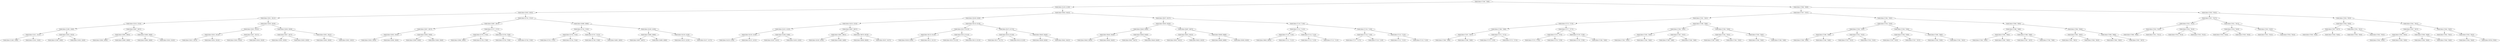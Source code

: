 digraph G{
1333600079 [label="Node{data=[7189, 7189]}"]
1333600079 -> 1561148719
1561148719 [label="Node{data=[4128, 4128]}"]
1561148719 -> 318567901
318567901 [label="Node{data=[2633, 2633]}"]
318567901 -> 1586393738
1586393738 [label="Node{data=[2611, 2611]}"]
1586393738 -> 2033097075
2033097075 [label="Node{data=[2524, 2524]}"]
2033097075 -> 1308505916
1308505916 [label="Node{data=[1560, 1560]}"]
1308505916 -> 953774403
953774403 [label="Node{data=[1421, 1421]}"]
953774403 -> 367939312
367939312 [label="Node{data=[1348, 1348]}"]
953774403 -> 403089471
403089471 [label="Node{data=[1543, 1543]}"]
1308505916 -> 620575700
620575700 [label="Node{data=[1623, 1623]}"]
620575700 -> 1465718113
1465718113 [label="Node{data=[1590, 1590]}"]
620575700 -> 816007348
816007348 [label="Node{data=[1629, 1629]}"]
2033097075 -> 499734991
499734991 [label="Node{data=[2607, 2607]}"]
499734991 -> 1353179705
1353179705 [label="Node{data=[2605, 2605]}"]
1353179705 -> 1877869393
1877869393 [label="Node{data=[2604, 2604]}"]
1353179705 -> 1159860464
1159860464 [label="Node{data=[2606, 2606]}"]
499734991 -> 309472954
309472954 [label="Node{data=[2609, 2609]}"]
309472954 -> 2108399847
2108399847 [label="Node{data=[2608, 2608]}"]
309472954 -> 1656799368
1656799368 [label="Node{data=[2610, 2610]}"]
1586393738 -> 934345136
934345136 [label="Node{data=[2619, 2619]}"]
934345136 -> 884217346
884217346 [label="Node{data=[2615, 2615]}"]
884217346 -> 347616491
347616491 [label="Node{data=[2613, 2613]}"]
347616491 -> 1880650356
1880650356 [label="Node{data=[2612, 2612]}"]
347616491 -> 1079343294
1079343294 [label="Node{data=[2614, 2614]}"]
884217346 -> 1413837488
1413837488 [label="Node{data=[2617, 2617]}"]
1413837488 -> 26151871
26151871 [label="Node{data=[2616, 2616]}"]
1413837488 -> 850870824
850870824 [label="Node{data=[2618, 2618]}"]
934345136 -> 1506565192
1506565192 [label="Node{data=[2629, 2629]}"]
1506565192 -> 644048179
644048179 [label="Node{data=[2627, 2627]}"]
644048179 -> 1598574771
1598574771 [label="Node{data=[2620, 2620]}"]
644048179 -> 1466367856
1466367856 [label="Node{data=[2628, 2628]}"]
1506565192 -> 1827919816
1827919816 [label="Node{data=[2631, 2631]}"]
1827919816 -> 1359244696
1359244696 [label="Node{data=[2630, 2630]}"]
1827919816 -> 1288991427
1288991427 [label="Node{data=[2632, 2632]}"]
318567901 -> 749308246
749308246 [label="Node{data=[2741, 2741]}"]
749308246 -> 1578522268
1578522268 [label="Node{data=[2687, 2687]}"]
1578522268 -> 747407467
747407467 [label="Node{data=[2637, 2637]}"]
747407467 -> 1134667091
1134667091 [label="Node{data=[2635, 2635]}"]
1134667091 -> 589461320
589461320 [label="Node{data=[2634, 2634]}"]
1134667091 -> 1340892934
1340892934 [label="Node{data=[2636, 2636]}"]
747407467 -> 124481856
124481856 [label="Node{data=[2639, 2639]}"]
124481856 -> 1236191171
1236191171 [label="Node{data=[2638, 2638]}"]
124481856 -> 2030461321
2030461321 [label="Node{data=[2648, 2648]}"]
1578522268 -> 1442770424
1442770424 [label="Node{data=[2737, 2737]}"]
1442770424 -> 155416438
155416438 [label="Node{data=[2735, 2735]}"]
155416438 -> 921450818
921450818 [label="Node{data=[2694, 2694]}"]
155416438 -> 2091654207
2091654207 [label="Node{data=[2736, 2736]}"]
1442770424 -> 1587523455
1587523455 [label="Node{data=[2739, 2739]}"]
1587523455 -> 1282771741
1282771741 [label="Node{data=[2738, 2738]}"]
1587523455 -> 453287416
453287416 [label="Node{data=[2740, 2740]}"]
749308246 -> 123021123
123021123 [label="Node{data=[4096, 4096]}"]
123021123 -> 613581953
613581953 [label="Node{data=[2745, 2745]}"]
613581953 -> 1155522157
1155522157 [label="Node{data=[2743, 2743]}"]
1155522157 -> 2072735827
2072735827 [label="Node{data=[2742, 2742]}"]
1155522157 -> 1439313758
1439313758 [label="Node{data=[2744, 2744]}"]
613581953 -> 1699487722
1699487722 [label="Node{data=[2747, 2747]}"]
1699487722 -> 1599768984
1599768984 [label="Node{data=[2746, 2746]}"]
1699487722 -> 2138268616
2138268616 [label="Node{data=[4085, 4085]}"]
123021123 -> 2076640167
2076640167 [label="Node{data=[4100, 4100]}"]
2076640167 -> 2121396346
2121396346 [label="Node{data=[4098, 4098]}"]
2121396346 -> 1978441829
1978441829 [label="Node{data=[4097, 4097]}"]
2121396346 -> 291893299
291893299 [label="Node{data=[4099, 4099]}"]
2076640167 -> 1392251779
1392251779 [label="Node{data=[4126, 4126]}"]
1392251779 -> 603966342
603966342 [label="Node{data=[4125, 4125]}"]
1392251779 -> 864073748
864073748 [label="Node{data=[4127, 4127]}"]
1561148719 -> 224014911
224014911 [label="Node{data=[6442, 6442]}"]
224014911 -> 1065900060
1065900060 [label="Node{data=[6108, 6108]}"]
1065900060 -> 1651906448
1651906448 [label="Node{data=[4224, 4224]}"]
1651906448 -> 1409307602
1409307602 [label="Node{data=[4132, 4132]}"]
1409307602 -> 135743655
135743655 [label="Node{data=[4130, 4130]}"]
135743655 -> 1973598465
1973598465 [label="Node{data=[4129, 4129]}"]
135743655 -> 658176690
658176690 [label="Node{data=[4131, 4131]}"]
1409307602 -> 1903342404
1903342404 [label="Node{data=[4188, 4188]}"]
1903342404 -> 1133682621
1133682621 [label="Node{data=[4161, 4161]}"]
1903342404 -> 588799103
588799103 [label="Node{data=[4193, 4193]}"]
1651906448 -> 1401413060
1401413060 [label="Node{data=[6007, 6007]}"]
1401413060 -> 931900515
931900515 [label="Node{data=[4601, 4601]}"]
931900515 -> 1622385240
1622385240 [label="Node{data=[4230, 4230]}"]
931900515 -> 27910549
27910549 [label="Node{data=[5489, 5489]}"]
1401413060 -> 1823307161
1823307161 [label="Node{data=[6078, 6078]}"]
1823307161 -> 112141531
112141531 [label="Node{data=[6009, 6009]}"]
1823307161 -> 2071197492
2071197492 [label="Node{data=[6107, 6107]}"]
1065900060 -> 899155078
899155078 [label="Node{data=[6116, 6116]}"]
899155078 -> 849260049
849260049 [label="Node{data=[6112, 6112]}"]
849260049 -> 1307102565
1307102565 [label="Node{data=[6110, 6110]}"]
1307102565 -> 692476347
692476347 [label="Node{data=[6109, 6109]}"]
1307102565 -> 1552929825
1552929825 [label="Node{data=[6111, 6111]}"]
849260049 -> 455481223
455481223 [label="Node{data=[6114, 6114]}"]
455481223 -> 279868003
279868003 [label="Node{data=[6113, 6113]}"]
455481223 -> 188643916
188643916 [label="Node{data=[6115, 6115]}"]
899155078 -> 691177942
691177942 [label="Node{data=[6175, 6175]}"]
691177942 -> 42154328
42154328 [label="Node{data=[6118, 6118]}"]
42154328 -> 1641901569
1641901569 [label="Node{data=[6117, 6117]}"]
42154328 -> 432641132
432641132 [label="Node{data=[6119, 6119]}"]
691177942 -> 604553914
604553914 [label="Node{data=[6440, 6440]}"]
604553914 -> 1062893210
1062893210 [label="Node{data=[6439, 6439]}"]
604553914 -> 897432086
897432086 [label="Node{data=[6441, 6441]}"]
224014911 -> 1623339553
1623339553 [label="Node{data=[6537, 6537]}"]
1623339553 -> 45953425
45953425 [label="Node{data=[6450, 6450]}"]
45953425 -> 1858042362
1858042362 [label="Node{data=[6446, 6446]}"]
1858042362 -> 910869297
910869297 [label="Node{data=[6444, 6444]}"]
910869297 -> 1198046435
1198046435 [label="Node{data=[6443, 6443]}"]
910869297 -> 749874214
749874214 [label="Node{data=[6445, 6445]}"]
1858042362 -> 970453219
970453219 [label="Node{data=[6448, 6448]}"]
970453219 -> 1499787171
1499787171 [label="Node{data=[6447, 6447]}"]
970453219 -> 1533665224
1533665224 [label="Node{data=[6449, 6449]}"]
45953425 -> 1711741855
1711741855 [label="Node{data=[6497, 6497]}"]
1711741855 -> 1624358740
1624358740 [label="Node{data=[6452, 6452]}"]
1624358740 -> 506879258
506879258 [label="Node{data=[6451, 6451]}"]
1624358740 -> 196363915
196363915 [label="Node{data=[6453, 6453]}"]
1711741855 -> 1437691777
1437691777 [label="Node{data=[6499, 6499]}"]
1437691777 -> 947343740
947343740 [label="Node{data=[6498, 6498]}"]
1437691777 -> 344266213
344266213 [label="Node{data=[6500, 6500]}"]
1623339553 -> 1026333152
1026333152 [label="Node{data=[7116, 7116]}"]
1026333152 -> 1665082531
1665082531 [label="Node{data=[7112, 7112]}"]
1665082531 -> 1640064265
1640064265 [label="Node{data=[7110, 7110]}"]
1640064265 -> 1566015209
1566015209 [label="Node{data=[6643, 6643]}"]
1640064265 -> 74260282
74260282 [label="Node{data=[7111, 7111]}"]
1665082531 -> 518863144
518863144 [label="Node{data=[7114, 7114]}"]
518863144 -> 1953427153
1953427153 [label="Node{data=[7113, 7113]}"]
518863144 -> 313026179
313026179 [label="Node{data=[7115, 7115]}"]
1026333152 -> 2119184163
2119184163 [label="Node{data=[7120, 7120]}"]
2119184163 -> 159608248
159608248 [label="Node{data=[7118, 7118]}"]
159608248 -> 169349695
169349695 [label="Node{data=[7117, 7117]}"]
159608248 -> 1532354945
1532354945 [label="Node{data=[7119, 7119]}"]
2119184163 -> 604239103
604239103 [label="Node{data=[7122, 7122]}"]
604239103 -> 922727274
922727274 [label="Node{data=[7121, 7121]}"]
604239103 -> 2084361824
2084361824 [label="Node{data=[7123, 7123]}"]
1333600079 -> 143747471
143747471 [label="Node{data=[7808, 7808]}"]
143747471 -> 856608878
856608878 [label="Node{data=[7297, 7297]}"]
856608878 -> 2023833990
2023833990 [label="Node{data=[7281, 7281]}"]
2023833990 -> 1655969572
1655969572 [label="Node{data=[7273, 7273]}"]
1655969572 -> 1634387948
1634387948 [label="Node{data=[7269, 7269]}"]
1634387948 -> 606270991
606270991 [label="Node{data=[7267, 7267]}"]
606270991 -> 1459433084
1459433084 [label="Node{data=[7266, 7266]}"]
606270991 -> 347217584
347217584 [label="Node{data=[7268, 7268]}"]
1634387948 -> 592506477
592506477 [label="Node{data=[7271, 7271]}"]
592506477 -> 284288646
284288646 [label="Node{data=[7270, 7270]}"]
592506477 -> 801158186
801158186 [label="Node{data=[7272, 7272]}"]
1655969572 -> 721643772
721643772 [label="Node{data=[7277, 7277]}"]
721643772 -> 251975799
251975799 [label="Node{data=[7275, 7275]}"]
251975799 -> 283040455
283040455 [label="Node{data=[7274, 7274]}"]
251975799 -> 982863122
982863122 [label="Node{data=[7276, 7276]}"]
721643772 -> 174167604
174167604 [label="Node{data=[7279, 7279]}"]
174167604 -> 588197999
588197999 [label="Node{data=[7278, 7278]}"]
174167604 -> 1164037675
1164037675 [label="Node{data=[7280, 7280]}"]
2023833990 -> 1435301448
1435301448 [label="Node{data=[7289, 7289]}"]
1435301448 -> 1398409979
1398409979 [label="Node{data=[7285, 7285]}"]
1398409979 -> 151835831
151835831 [label="Node{data=[7283, 7283]}"]
151835831 -> 1121407787
1121407787 [label="Node{data=[7282, 7282]}"]
151835831 -> 1885062031
1885062031 [label="Node{data=[7284, 7284]}"]
1398409979 -> 1934955181
1934955181 [label="Node{data=[7287, 7287]}"]
1934955181 -> 479451420
479451420 [label="Node{data=[7286, 7286]}"]
1934955181 -> 1688575918
1688575918 [label="Node{data=[7288, 7288]}"]
1435301448 -> 1246523150
1246523150 [label="Node{data=[7293, 7293]}"]
1246523150 -> 290966672
290966672 [label="Node{data=[7291, 7291]}"]
290966672 -> 328117407
328117407 [label="Node{data=[7290, 7290]}"]
290966672 -> 1537083823
1537083823 [label="Node{data=[7292, 7292]}"]
1246523150 -> 1912814029
1912814029 [label="Node{data=[7295, 7295]}"]
1912814029 -> 1570719825
1570719825 [label="Node{data=[7294, 7294]}"]
1912814029 -> 999550249
999550249 [label="Node{data=[7296, 7296]}"]
856608878 -> 275466373
275466373 [label="Node{data=[7362, 7362]}"]
275466373 -> 2077087252
2077087252 [label="Node{data=[7354, 7354]}"]
2077087252 -> 1547158780
1547158780 [label="Node{data=[7350, 7350]}"]
1547158780 -> 2020184310
2020184310 [label="Node{data=[7299, 7299]}"]
2020184310 -> 839696414
839696414 [label="Node{data=[7298, 7298]}"]
2020184310 -> 660921661
660921661 [label="Node{data=[7349, 7349]}"]
1547158780 -> 1167523081
1167523081 [label="Node{data=[7352, 7352]}"]
1167523081 -> 1909209965
1909209965 [label="Node{data=[7351, 7351]}"]
1167523081 -> 622074234
622074234 [label="Node{data=[7353, 7353]}"]
2077087252 -> 605595088
605595088 [label="Node{data=[7358, 7358]}"]
605595088 -> 1452571375
1452571375 [label="Node{data=[7356, 7356]}"]
1452571375 -> 1175663619
1175663619 [label="Node{data=[7355, 7355]}"]
1452571375 -> 1128872562
1128872562 [label="Node{data=[7357, 7357]}"]
605595088 -> 572400110
572400110 [label="Node{data=[7360, 7360]}"]
572400110 -> 1470653504
1470653504 [label="Node{data=[7359, 7359]}"]
572400110 -> 138731930
138731930 [label="Node{data=[7361, 7361]}"]
275466373 -> 47497290
47497290 [label="Node{data=[7800, 7800]}"]
47497290 -> 1360433327
1360433327 [label="Node{data=[7366, 7366]}"]
1360433327 -> 1158182057
1158182057 [label="Node{data=[7364, 7364]}"]
1158182057 -> 1794053539
1794053539 [label="Node{data=[7363, 7363]}"]
1158182057 -> 1310547492
1310547492 [label="Node{data=[7365, 7365]}"]
1360433327 -> 728444064
728444064 [label="Node{data=[7368, 7368]}"]
728444064 -> 759212120
759212120 [label="Node{data=[7367, 7367]}"]
728444064 -> 1058071134
1058071134 [label="Node{data=[7799, 7799]}"]
47497290 -> 458782694
458782694 [label="Node{data=[7804, 7804]}"]
458782694 -> 1772373505
1772373505 [label="Node{data=[7802, 7802]}"]
1772373505 -> 1099833605
1099833605 [label="Node{data=[7801, 7801]}"]
1772373505 -> 2033465720
2033465720 [label="Node{data=[7803, 7803]}"]
458782694 -> 562792191
562792191 [label="Node{data=[7806, 7806]}"]
562792191 -> 1783908481
1783908481 [label="Node{data=[7805, 7805]}"]
562792191 -> 1524816583
1524816583 [label="Node{data=[7807, 7807]}"]
143747471 -> 38127386
38127386 [label="Node{data=[7825, 7825]}"]
38127386 -> 2130974163
2130974163 [label="Node{data=[7817, 7817]}"]
2130974163 -> 928795378
928795378 [label="Node{data=[7812, 7812]}"]
928795378 -> 2074384956
2074384956 [label="Node{data=[7810, 7810]}"]
2074384956 -> 1467346757
1467346757 [label="Node{data=[7809, 7809]}"]
2074384956 -> 142656245
142656245 [label="Node{data=[7811, 7811]}"]
928795378 -> 1566446285
1566446285 [label="Node{data=[7814, 7814]}"]
1566446285 -> 49546784
49546784 [label="Node{data=[7813, 7813]}"]
1566446285 -> 2047069948
2047069948 [label="Node{data=[7815, 7815]}"]
2130974163 -> 1956260899
1956260899 [label="Node{data=[7821, 7821]}"]
1956260899 -> 1501528071
1501528071 [label="Node{data=[7819, 7819]}"]
1501528071 -> 2065192974
2065192974 [label="Node{data=[7818, 7818]}"]
1501528071 -> 529010111
529010111 [label="Node{data=[7820, 7820]}"]
1956260899 -> 978768217
978768217 [label="Node{data=[7823, 7823]}"]
978768217 -> 520880556
520880556 [label="Node{data=[7822, 7822]}"]
978768217 -> 644735595
644735595 [label="Node{data=[7824, 7824]}"]
38127386 -> 2035807980
2035807980 [label="Node{data=[7833, 7833]}"]
2035807980 -> 1971793030
1971793030 [label="Node{data=[7829, 7829]}"]
1971793030 -> 175723259
175723259 [label="Node{data=[7827, 7827]}"]
175723259 -> 1129224037
1129224037 [label="Node{data=[7826, 7826]}"]
175723259 -> 99150198
99150198 [label="Node{data=[7828, 7828]}"]
1971793030 -> 1237784145
1237784145 [label="Node{data=[7831, 7831]}"]
1237784145 -> 166292248
166292248 [label="Node{data=[7830, 7830]}"]
1237784145 -> 1043013887
1043013887 [label="Node{data=[7832, 7832]}"]
2035807980 -> 2093669653
2093669653 [label="Node{data=[7841, 7841]}"]
2093669653 -> 223230275
223230275 [label="Node{data=[7837, 7837]}"]
223230275 -> 1337799257
1337799257 [label="Node{data=[7835, 7835]}"]
1337799257 -> 687267721
687267721 [label="Node{data=[7834, 7834]}"]
1337799257 -> 50241015
50241015 [label="Node{data=[7836, 7836]}"]
223230275 -> 2122721482
2122721482 [label="Node{data=[7839, 7839]}"]
2122721482 -> 1485828793
1485828793 [label="Node{data=[7838, 7838]}"]
2122721482 -> 1184588982
1184588982 [label="Node{data=[7840, 7840]}"]
2093669653 -> 821844151
821844151 [label="Node{data=[7843, 7843]}"]
821844151 -> 2138301978
2138301978 [label="Node{data=[7842, 7842]}"]
821844151 -> 1481558391
1481558391 [label="Node{data=[7932, 7932]}"]
1481558391 -> 1164814364
1164814364 [label="Node{data=[7844, 7844]}"]
1481558391 -> 394684902
394684902 [label="Node{data=[8780, 8780]}"]
}